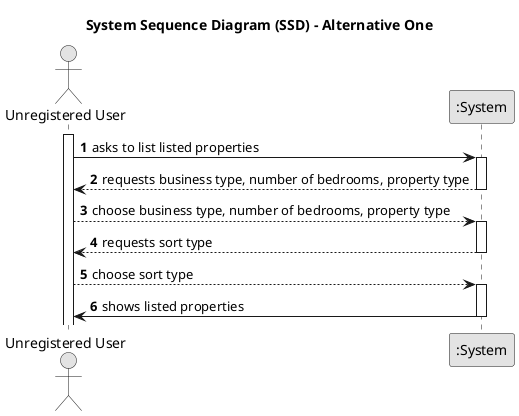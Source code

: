 @startuml
skinparam monochrome true
skinparam packageStyle rectangle
skinparam shadowing false

title System Sequence Diagram (SSD) - Alternative One

autonumber

actor "Unregistered User" as User
participant ":System" as System

activate User

        User -> System : asks to list listed properties
    activate System

        System --> User : requests business type, number of bedrooms, property type
    deactivate System

        User --> System : choose business type, number of bedrooms, property type
    activate System

        System --> User : requests sort type
        deactivate System

        User --> System : choose sort type
    activate System

        System -> User : shows listed properties
    deactivate System

@enduml